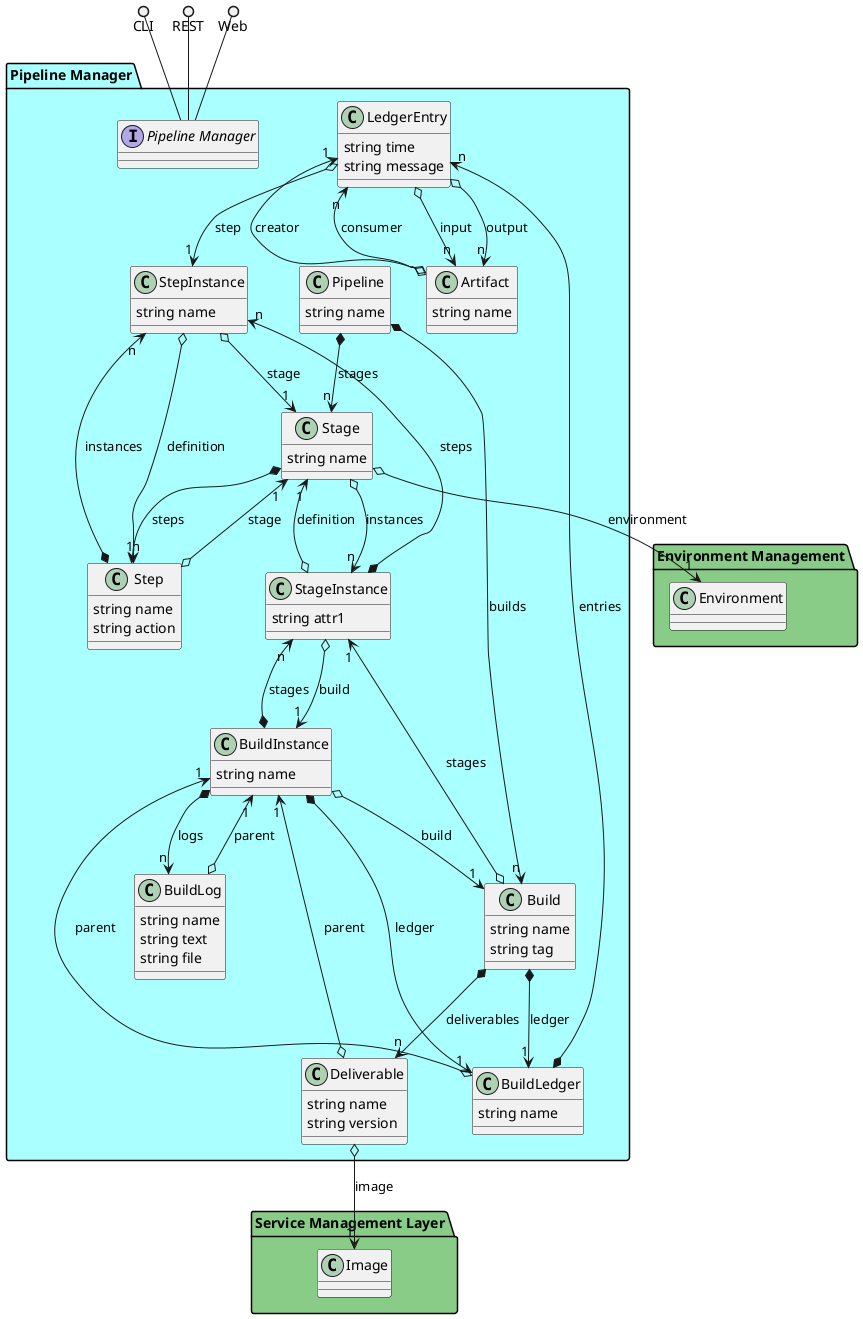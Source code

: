 @startuml


package "Pipeline Manager" #aaffff {
    
        class LedgerEntry {
        }
    
        class BuildLedger {
        }
    
        class StageInstance {
        }
    
        class Deliverable {
        }
    
        class Build {
        }
    
        class BuildLog {
        }
    
        class BuildInstance {
        }
    
        class StepInstance {
        }
    
        class Artifact {
        }
    
        class Stage {
        }
    
        class Step {
        }
    }

package "Service Management Layer" #88cc88 {
    
        class Image {
        }
    }

package "Environment Management" #88cc88 {
    
        class Environment {
        }
    }


package "Pipeline Manager" #aaffff {

    interface "Pipeline Manager" as i {
    
    }
}

CLI ()-- i
REST ()-- i
Web ()-- i

package "Pipeline Manager" #aaffff {
        class "Artifact" {
                 string name
                    }
                Artifact o--> "1" LedgerEntry : creator
                        Artifact o--> "n" LedgerEntry : consumer
            
    
    class "Build" {
                 string name
                 string tag
                    }
                Build *--> "1" BuildLedger : ledger
                        Build o--> "1" StageInstance : stages
                        Build *--> "n" Deliverable : deliverables
            
    
    class "BuildInstance" {
                 string name
                    }
                BuildInstance o--> "1" Build : build
                        BuildInstance *--> "n" StageInstance : stages
                        BuildInstance *--> "n" BuildLog : logs
                        BuildInstance *--> "1" BuildLedger : ledger
            
    
    class "BuildLedger" {
                 string name
                    }
                BuildLedger *--> "n" LedgerEntry : entries
                        BuildLedger o--> "1" BuildInstance : parent
            
    
    class "BuildLog" {
                 string name
                 string text
                 string file
                    }
                BuildLog o--> "1" BuildInstance : parent
            
    
    class "Deliverable" {
                 string name
                 string version
                    }
                Deliverable o--> "1" BuildInstance : parent
                        Deliverable o--> "1" Image : image
            
    
    class "LedgerEntry" {
                 string time
                 string message
                    }
                LedgerEntry o--> "1" StepInstance : step
                        LedgerEntry o--> "n" Artifact : input
                        LedgerEntry o--> "n" Artifact : output
            
    
    class "Pipeline" {
                 string name
                    }
                Pipeline *--> "n" Stage : stages
                        Pipeline *--> "n" Build : builds
            
    
    class "Stage" {
                 string name
                    }
                Stage o--> "n" StageInstance : instances
                        Stage *--> "n" Step : steps
                        Stage o--> "1" Environment : environment
            
    
    class "StageInstance" {
                 string attr1
                    }
                StageInstance o--> "1" BuildInstance : build
                        StageInstance o--> "1" Stage : definition
                        StageInstance *--> "n" StepInstance : steps
            
    
    class "Step" {
                 string name
                 string action
                    }
                Step o--> "1" Stage : stage
                        Step *--> "n" StepInstance : instances
            
    
    class "StepInstance" {
                 string name
                    }
                StepInstance o--> "1" Step : definition
                        StepInstance o--> "1" Stage : stage
            
    

}



@enduml
